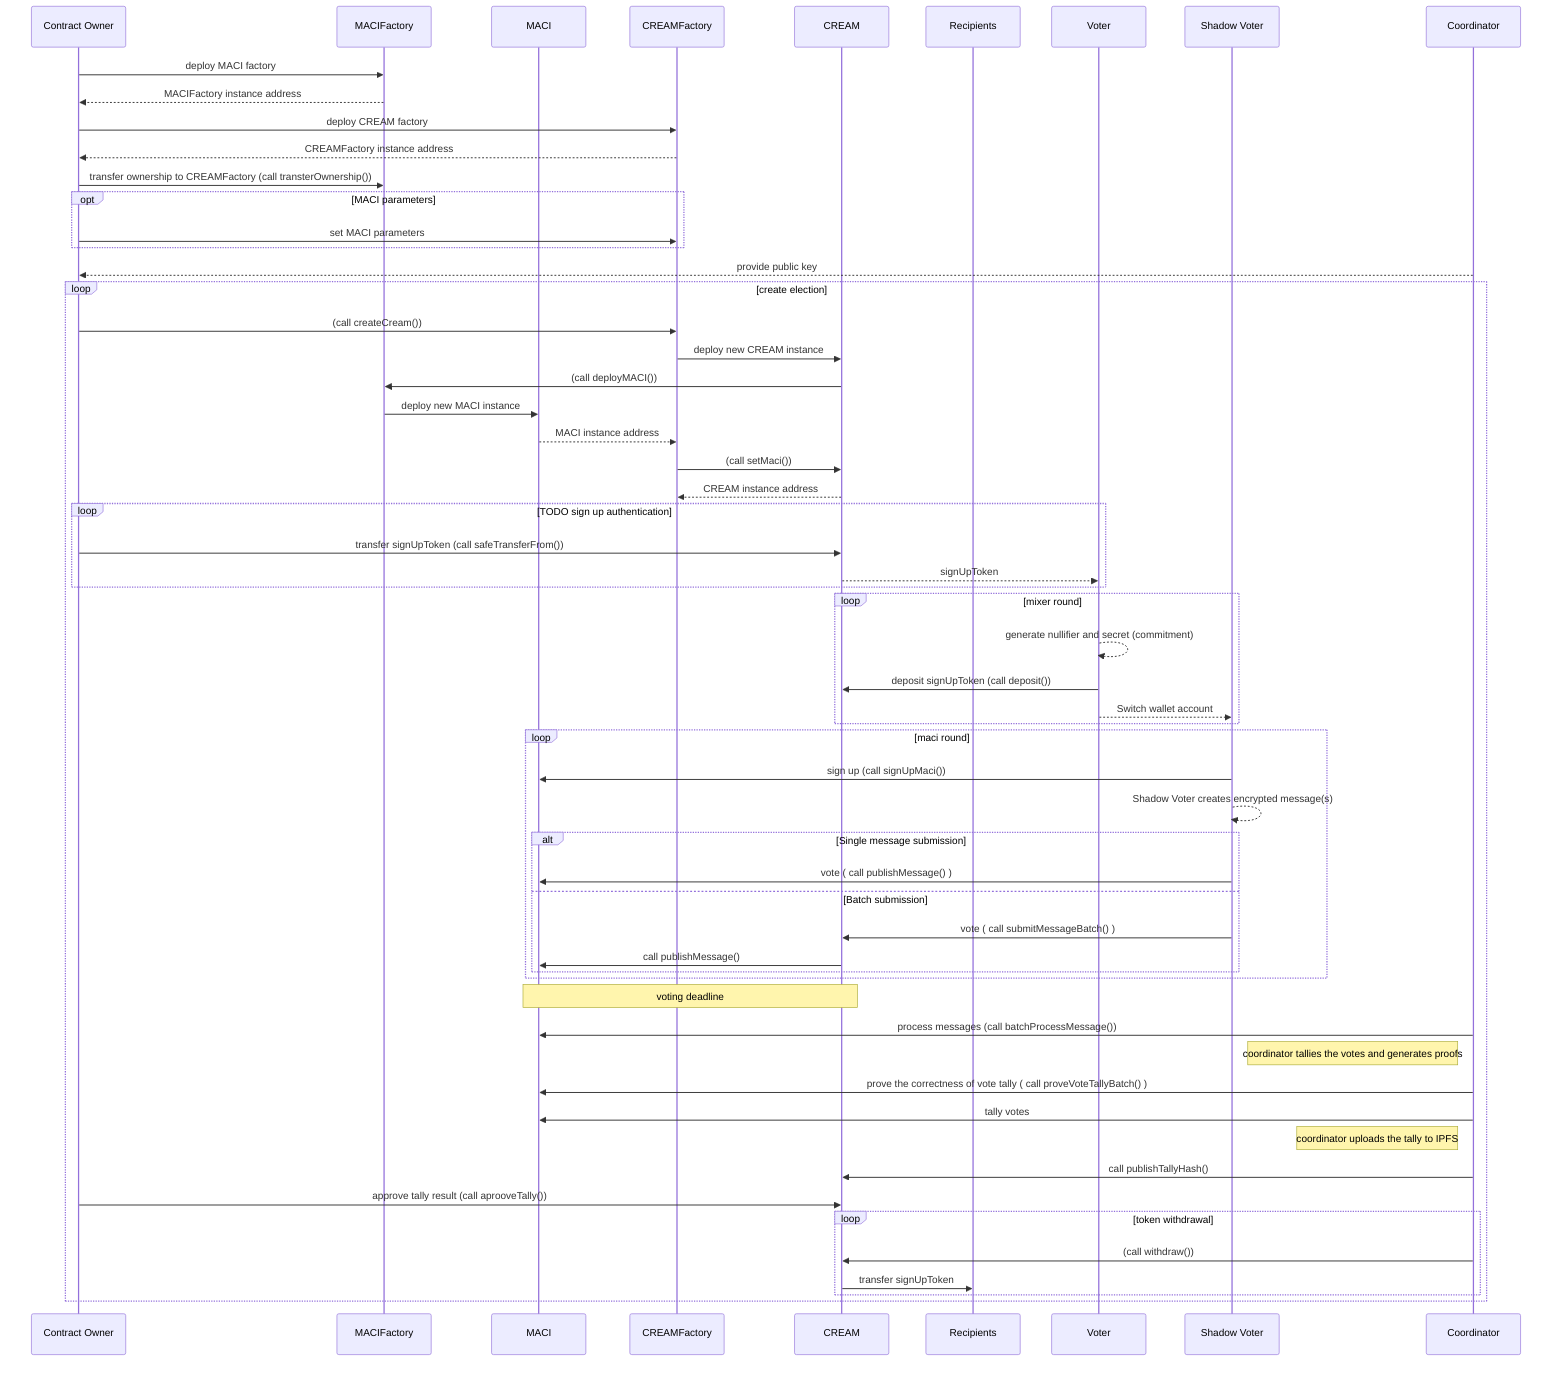 sequenceDiagram
    participant Contract Owner
    participant MACIFactory
    participant MACI
    participant CREAMFactory
    participant CREAM
    participant Recipients
    participant Voter
    participant Shadow Voter
    participant Coordinator

    Contract Owner ->> MACIFactory: deploy MACI factory
    MACIFactory -->> Contract Owner: MACIFactory instance address
    Contract Owner ->> CREAMFactory: deploy CREAM factory
    CREAMFactory -->> Contract Owner: CREAMFactory instance address
    Contract Owner ->> MACIFactory: transfer ownership to CREAMFactory (call transterOwnership())
    opt MACI parameters
      Contract Owner ->> CREAMFactory: set MACI parameters
    end
    Coordinator -->> Contract Owner: provide public key

    loop create election
      Contract Owner ->> CREAMFactory: (call createCream())
      CREAMFactory ->> CREAM: deploy new CREAM instance
      # CREAM ->> Recipients: (set recipients[])
      CREAM ->> MACIFactory: (call deployMACI())
      MACIFactory ->> MACI: deploy new MACI instance
      MACI -->> CREAMFactory: MACI instance address
      CREAMFactory ->> CREAM: (call setMaci())
      CREAM -->> CREAMFactory: CREAM instance address

      loop TODO sign up authentication
        Contract Owner ->> CREAM: transfer signUpToken (call safeTransferFrom())
        CREAM -->> Voter: signUpToken
      end

      loop mixer round
        Voter -->> Voter: generate nullifier and secret (commitment)
        Voter ->> CREAM: deposit signUpToken (call deposit())
        # Shadow Voter ->> CREAM: select recipient with proof of deposit (call withdraw())
        Voter -->> Shadow Voter: Switch wallet account
      end
      loop maci round
        Shadow Voter ->> MACI: sign up (call signUpMaci())
        Shadow Voter -->> Shadow Voter: Shadow Voter creates encrypted message(s)
        alt Single message submission
          Shadow Voter ->> MACI: vote ( call publishMessage() )
        else Batch submission
          Shadow Voter ->> CREAM: vote ( call submitMessageBatch() )
          CREAM ->> MACI: call publishMessage()
        end
      end

      Note over CREAM, MACI: voting deadline

      Coordinator ->> MACI: process messages (call batchProcessMessage())
      Note left of Coordinator: coordinator tallies the votes and generates proofs
      Coordinator ->> MACI: prove the correctness of vote tally ( call proveVoteTallyBatch() )
      Coordinator ->> MACI: tally votes
      Note left of Coordinator: coordinator uploads the tally to IPFS
      Coordinator ->> CREAM: call publishTallyHash()
      Contract Owner ->> CREAM: approve tally result (call aprooveTally())
      loop token withdrawal
        # TODO batch TX? Who should call this method?
        Coordinator ->> CREAM: (call withdraw())
        CREAM ->> Recipients: transfer signUpToken
      end
    end